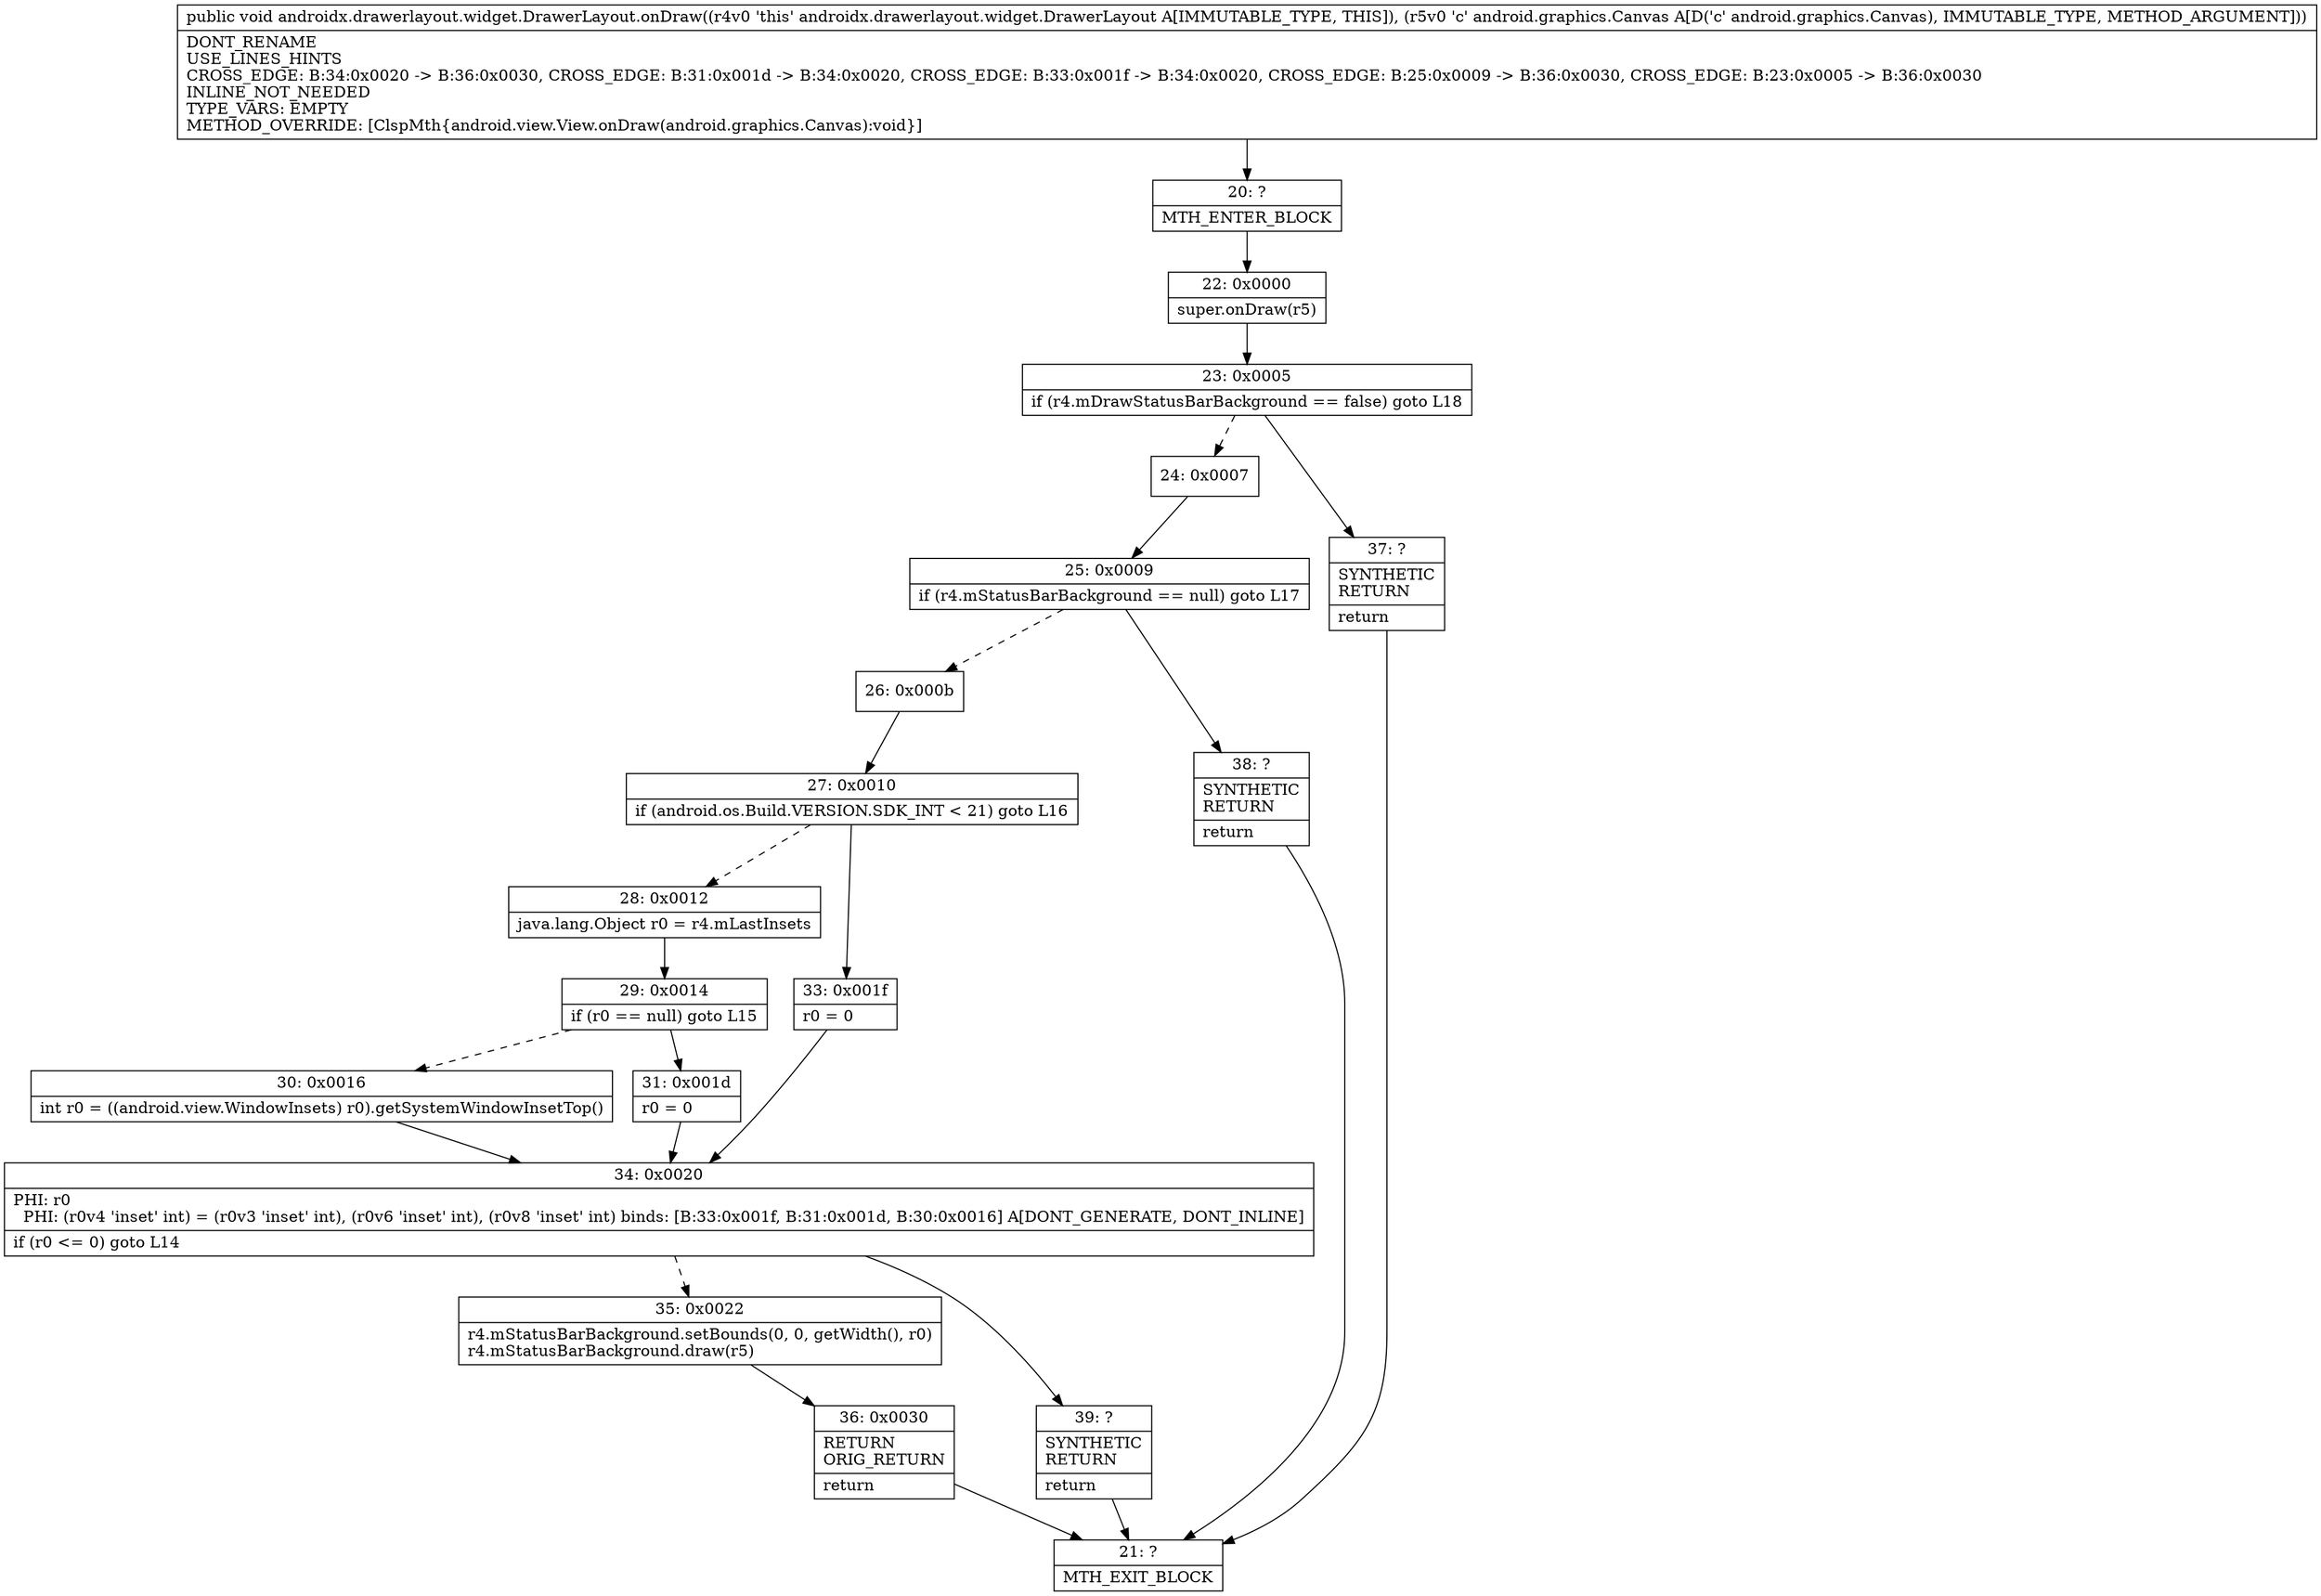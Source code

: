 digraph "CFG forandroidx.drawerlayout.widget.DrawerLayout.onDraw(Landroid\/graphics\/Canvas;)V" {
Node_20 [shape=record,label="{20\:\ ?|MTH_ENTER_BLOCK\l}"];
Node_22 [shape=record,label="{22\:\ 0x0000|super.onDraw(r5)\l}"];
Node_23 [shape=record,label="{23\:\ 0x0005|if (r4.mDrawStatusBarBackground == false) goto L18\l}"];
Node_24 [shape=record,label="{24\:\ 0x0007}"];
Node_25 [shape=record,label="{25\:\ 0x0009|if (r4.mStatusBarBackground == null) goto L17\l}"];
Node_26 [shape=record,label="{26\:\ 0x000b}"];
Node_27 [shape=record,label="{27\:\ 0x0010|if (android.os.Build.VERSION.SDK_INT \< 21) goto L16\l}"];
Node_28 [shape=record,label="{28\:\ 0x0012|java.lang.Object r0 = r4.mLastInsets\l}"];
Node_29 [shape=record,label="{29\:\ 0x0014|if (r0 == null) goto L15\l}"];
Node_30 [shape=record,label="{30\:\ 0x0016|int r0 = ((android.view.WindowInsets) r0).getSystemWindowInsetTop()\l}"];
Node_34 [shape=record,label="{34\:\ 0x0020|PHI: r0 \l  PHI: (r0v4 'inset' int) = (r0v3 'inset' int), (r0v6 'inset' int), (r0v8 'inset' int) binds: [B:33:0x001f, B:31:0x001d, B:30:0x0016] A[DONT_GENERATE, DONT_INLINE]\l|if (r0 \<= 0) goto L14\l}"];
Node_35 [shape=record,label="{35\:\ 0x0022|r4.mStatusBarBackground.setBounds(0, 0, getWidth(), r0)\lr4.mStatusBarBackground.draw(r5)\l}"];
Node_36 [shape=record,label="{36\:\ 0x0030|RETURN\lORIG_RETURN\l|return\l}"];
Node_21 [shape=record,label="{21\:\ ?|MTH_EXIT_BLOCK\l}"];
Node_39 [shape=record,label="{39\:\ ?|SYNTHETIC\lRETURN\l|return\l}"];
Node_31 [shape=record,label="{31\:\ 0x001d|r0 = 0\l}"];
Node_33 [shape=record,label="{33\:\ 0x001f|r0 = 0\l}"];
Node_38 [shape=record,label="{38\:\ ?|SYNTHETIC\lRETURN\l|return\l}"];
Node_37 [shape=record,label="{37\:\ ?|SYNTHETIC\lRETURN\l|return\l}"];
MethodNode[shape=record,label="{public void androidx.drawerlayout.widget.DrawerLayout.onDraw((r4v0 'this' androidx.drawerlayout.widget.DrawerLayout A[IMMUTABLE_TYPE, THIS]), (r5v0 'c' android.graphics.Canvas A[D('c' android.graphics.Canvas), IMMUTABLE_TYPE, METHOD_ARGUMENT]))  | DONT_RENAME\lUSE_LINES_HINTS\lCROSS_EDGE: B:34:0x0020 \-\> B:36:0x0030, CROSS_EDGE: B:31:0x001d \-\> B:34:0x0020, CROSS_EDGE: B:33:0x001f \-\> B:34:0x0020, CROSS_EDGE: B:25:0x0009 \-\> B:36:0x0030, CROSS_EDGE: B:23:0x0005 \-\> B:36:0x0030\lINLINE_NOT_NEEDED\lTYPE_VARS: EMPTY\lMETHOD_OVERRIDE: [ClspMth\{android.view.View.onDraw(android.graphics.Canvas):void\}]\l}"];
MethodNode -> Node_20;Node_20 -> Node_22;
Node_22 -> Node_23;
Node_23 -> Node_24[style=dashed];
Node_23 -> Node_37;
Node_24 -> Node_25;
Node_25 -> Node_26[style=dashed];
Node_25 -> Node_38;
Node_26 -> Node_27;
Node_27 -> Node_28[style=dashed];
Node_27 -> Node_33;
Node_28 -> Node_29;
Node_29 -> Node_30[style=dashed];
Node_29 -> Node_31;
Node_30 -> Node_34;
Node_34 -> Node_35[style=dashed];
Node_34 -> Node_39;
Node_35 -> Node_36;
Node_36 -> Node_21;
Node_39 -> Node_21;
Node_31 -> Node_34;
Node_33 -> Node_34;
Node_38 -> Node_21;
Node_37 -> Node_21;
}

